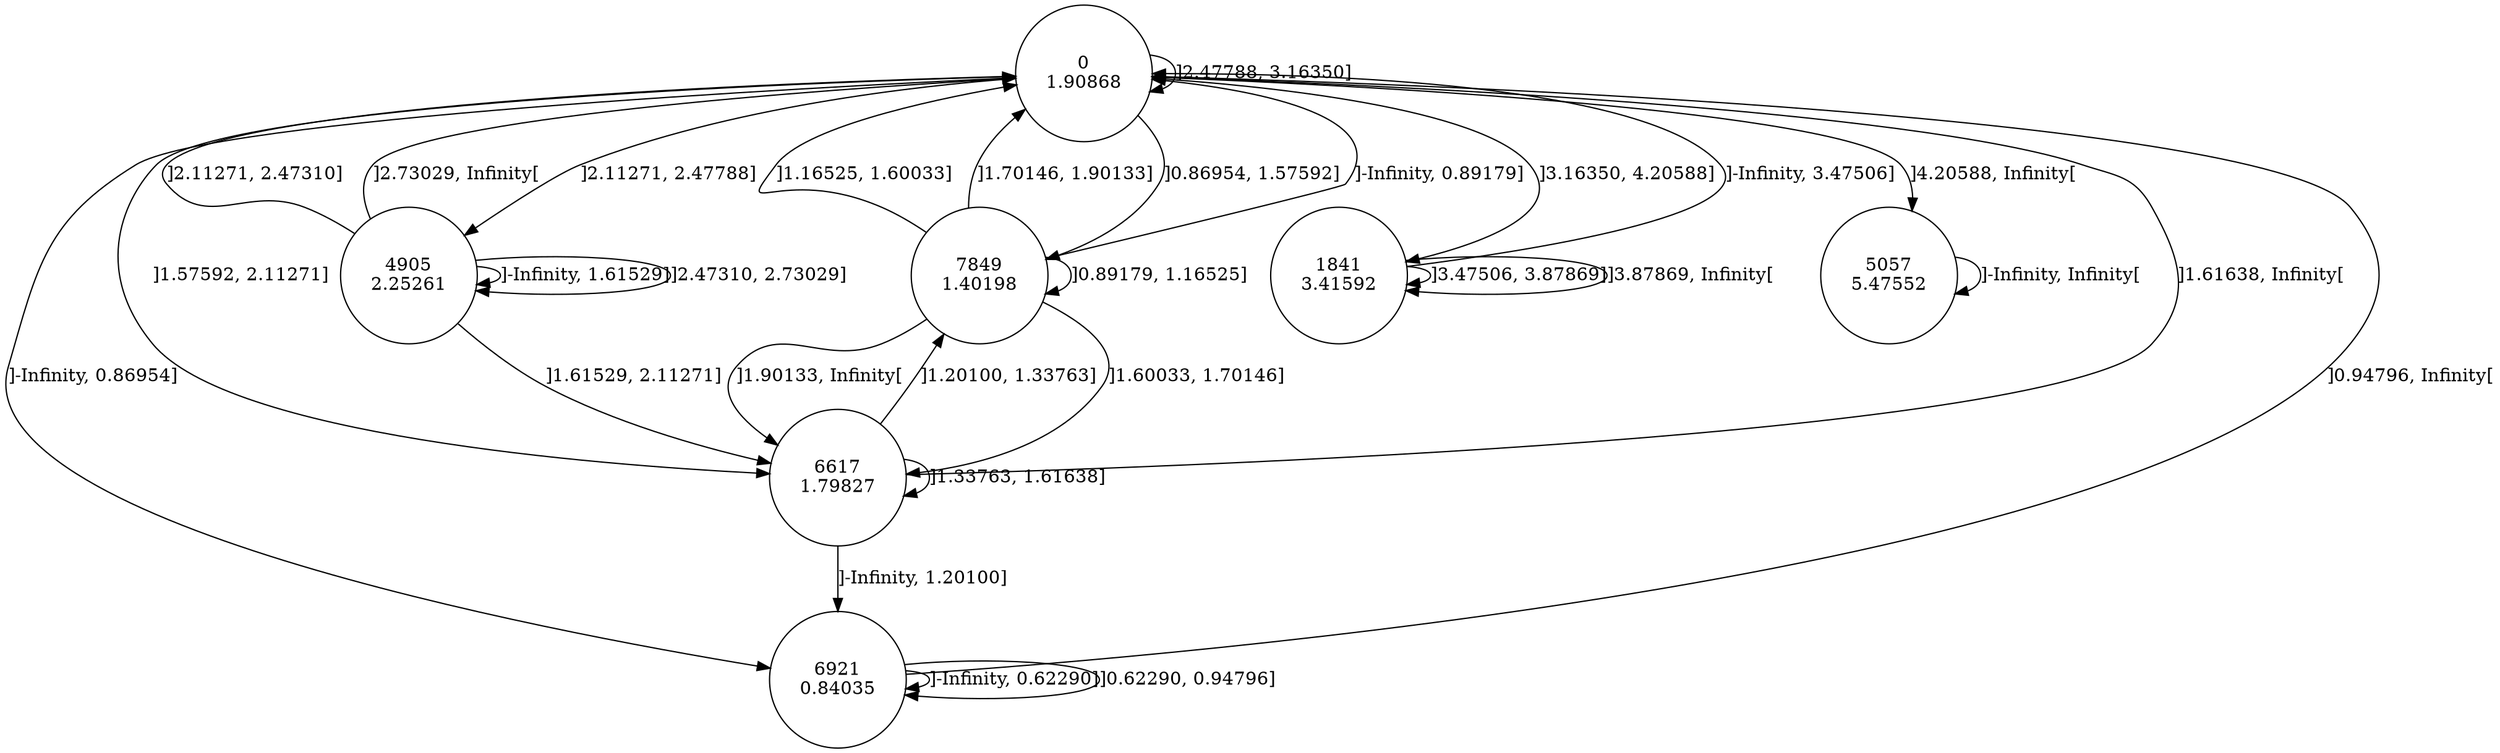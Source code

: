 digraph DFA {
0 [shape=circle, label="0\n1.90868"];
	0 -> 6921 [label="]-Infinity, 0.86954]"];
	0 -> 7849 [label="]0.86954, 1.57592]"];
	0 -> 6617 [label="]1.57592, 2.11271]"];
	0 -> 4905 [label="]2.11271, 2.47788]"];
	0 -> 0 [label="]2.47788, 3.16350]"];
	0 -> 1841 [label="]3.16350, 4.20588]"];
	0 -> 5057 [label="]4.20588, Infinity["];
5057 [shape=circle, label="5057\n5.47552"];
	5057 -> 5057 [label="]-Infinity, Infinity["];
1841 [shape=circle, label="1841\n3.41592"];
	1841 -> 0 [label="]-Infinity, 3.47506]"];
	1841 -> 1841 [label="]3.47506, 3.87869]"];
	1841 -> 1841 [label="]3.87869, Infinity["];
4905 [shape=circle, label="4905\n2.25261"];
	4905 -> 4905 [label="]-Infinity, 1.61529]"];
	4905 -> 6617 [label="]1.61529, 2.11271]"];
	4905 -> 0 [label="]2.11271, 2.47310]"];
	4905 -> 4905 [label="]2.47310, 2.73029]"];
	4905 -> 0 [label="]2.73029, Infinity["];
6617 [shape=circle, label="6617\n1.79827"];
	6617 -> 6921 [label="]-Infinity, 1.20100]"];
	6617 -> 7849 [label="]1.20100, 1.33763]"];
	6617 -> 6617 [label="]1.33763, 1.61638]"];
	6617 -> 0 [label="]1.61638, Infinity["];
7849 [shape=circle, label="7849\n1.40198"];
	7849 -> 0 [label="]-Infinity, 0.89179]"];
	7849 -> 7849 [label="]0.89179, 1.16525]"];
	7849 -> 0 [label="]1.16525, 1.60033]"];
	7849 -> 6617 [label="]1.60033, 1.70146]"];
	7849 -> 0 [label="]1.70146, 1.90133]"];
	7849 -> 6617 [label="]1.90133, Infinity["];
6921 [shape=circle, label="6921\n0.84035"];
	6921 -> 6921 [label="]-Infinity, 0.62290]"];
	6921 -> 6921 [label="]0.62290, 0.94796]"];
	6921 -> 0 [label="]0.94796, Infinity["];
}
